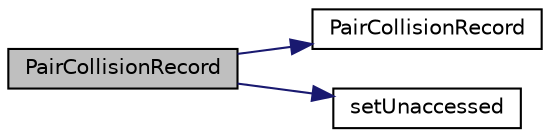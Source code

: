 digraph "PairCollisionRecord"
{
  bgcolor="transparent";
  edge [fontname="Helvetica",fontsize="10",labelfontname="Helvetica",labelfontsize="10"];
  node [fontname="Helvetica",fontsize="10",shape=record];
  rankdir="LR";
  Node3 [label="PairCollisionRecord",height=0.2,width=0.4,color="black", fillcolor="grey75", style="filled", fontcolor="black"];
  Node3 -> Node4 [color="midnightblue",fontsize="10",style="solid",fontname="Helvetica"];
  Node4 [label="PairCollisionRecord",height=0.2,width=0.4,color="black",URL="$a24997.html#a726312fd7b0677c368c93da7903f3c50",tooltip="Construct null. "];
  Node3 -> Node5 [color="midnightblue",fontsize="10",style="solid",fontname="Helvetica"];
  Node5 [label="setUnaccessed",height=0.2,width=0.4,color="black",URL="$a24997.html#ac9be70dd894f4f4f58dc9ba499c11174",tooltip="Set the accessed property of the record to unaccessed. "];
}
